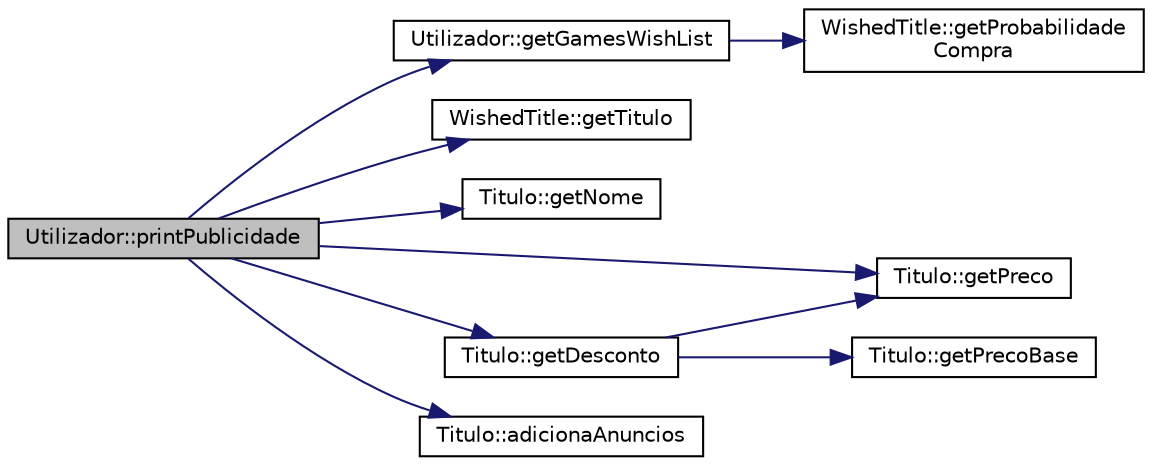 digraph "Utilizador::printPublicidade"
{
  edge [fontname="Helvetica",fontsize="10",labelfontname="Helvetica",labelfontsize="10"];
  node [fontname="Helvetica",fontsize="10",shape=record];
  rankdir="LR";
  Node52 [label="Utilizador::printPublicidade",height=0.2,width=0.4,color="black", fillcolor="grey75", style="filled", fontcolor="black"];
  Node52 -> Node53 [color="midnightblue",fontsize="10",style="solid",fontname="Helvetica"];
  Node53 [label="Utilizador::getGamesWishList",height=0.2,width=0.4,color="black", fillcolor="white", style="filled",URL="$class_utilizador.html#a9b80c93b8e8f7716e4ab77b2e1b47071"];
  Node53 -> Node54 [color="midnightblue",fontsize="10",style="solid",fontname="Helvetica"];
  Node54 [label="WishedTitle::getProbabilidade\lCompra",height=0.2,width=0.4,color="black", fillcolor="white", style="filled",URL="$class_wished_title.html#a9076a3f48cb0bbd435908c392e5041a9",tooltip="Devolve a probabilidade de compra do titulo. "];
  Node52 -> Node55 [color="midnightblue",fontsize="10",style="solid",fontname="Helvetica"];
  Node55 [label="WishedTitle::getTitulo",height=0.2,width=0.4,color="black", fillcolor="white", style="filled",URL="$class_wished_title.html#a9ca6e92a26bb2f319a39d5a03b0c42bd",tooltip="Devolve o titulo. "];
  Node52 -> Node56 [color="midnightblue",fontsize="10",style="solid",fontname="Helvetica"];
  Node56 [label="Titulo::getNome",height=0.2,width=0.4,color="black", fillcolor="white", style="filled",URL="$class_titulo.html#acb79279860b3404c6419697df5f860cb",tooltip="Permite obter o nome do titulo. "];
  Node52 -> Node57 [color="midnightblue",fontsize="10",style="solid",fontname="Helvetica"];
  Node57 [label="Titulo::getPreco",height=0.2,width=0.4,color="black", fillcolor="white", style="filled",URL="$class_titulo.html#a93725bdc2e98350e47b54fd76c0fa236",tooltip="Permite obter o preco atual do titulo. "];
  Node52 -> Node58 [color="midnightblue",fontsize="10",style="solid",fontname="Helvetica"];
  Node58 [label="Titulo::getDesconto",height=0.2,width=0.4,color="black", fillcolor="white", style="filled",URL="$class_titulo.html#ae7df7d468f8220fa32b2772df4c53081",tooltip="Permite obter o desconto do titulo em percentagem. "];
  Node58 -> Node57 [color="midnightblue",fontsize="10",style="solid",fontname="Helvetica"];
  Node58 -> Node59 [color="midnightblue",fontsize="10",style="solid",fontname="Helvetica"];
  Node59 [label="Titulo::getPrecoBase",height=0.2,width=0.4,color="black", fillcolor="white", style="filled",URL="$class_titulo.html#a5257cbaf35ad018001a7e48678795305",tooltip="Permite obter o preco base do titulo. "];
  Node52 -> Node60 [color="midnightblue",fontsize="10",style="solid",fontname="Helvetica"];
  Node60 [label="Titulo::adicionaAnuncios",height=0.2,width=0.4,color="black", fillcolor="white", style="filled",URL="$class_titulo.html#a8004d12b8ae0d0746b999a6411df150c",tooltip="Adiciona um numero de anuncios. "];
}
